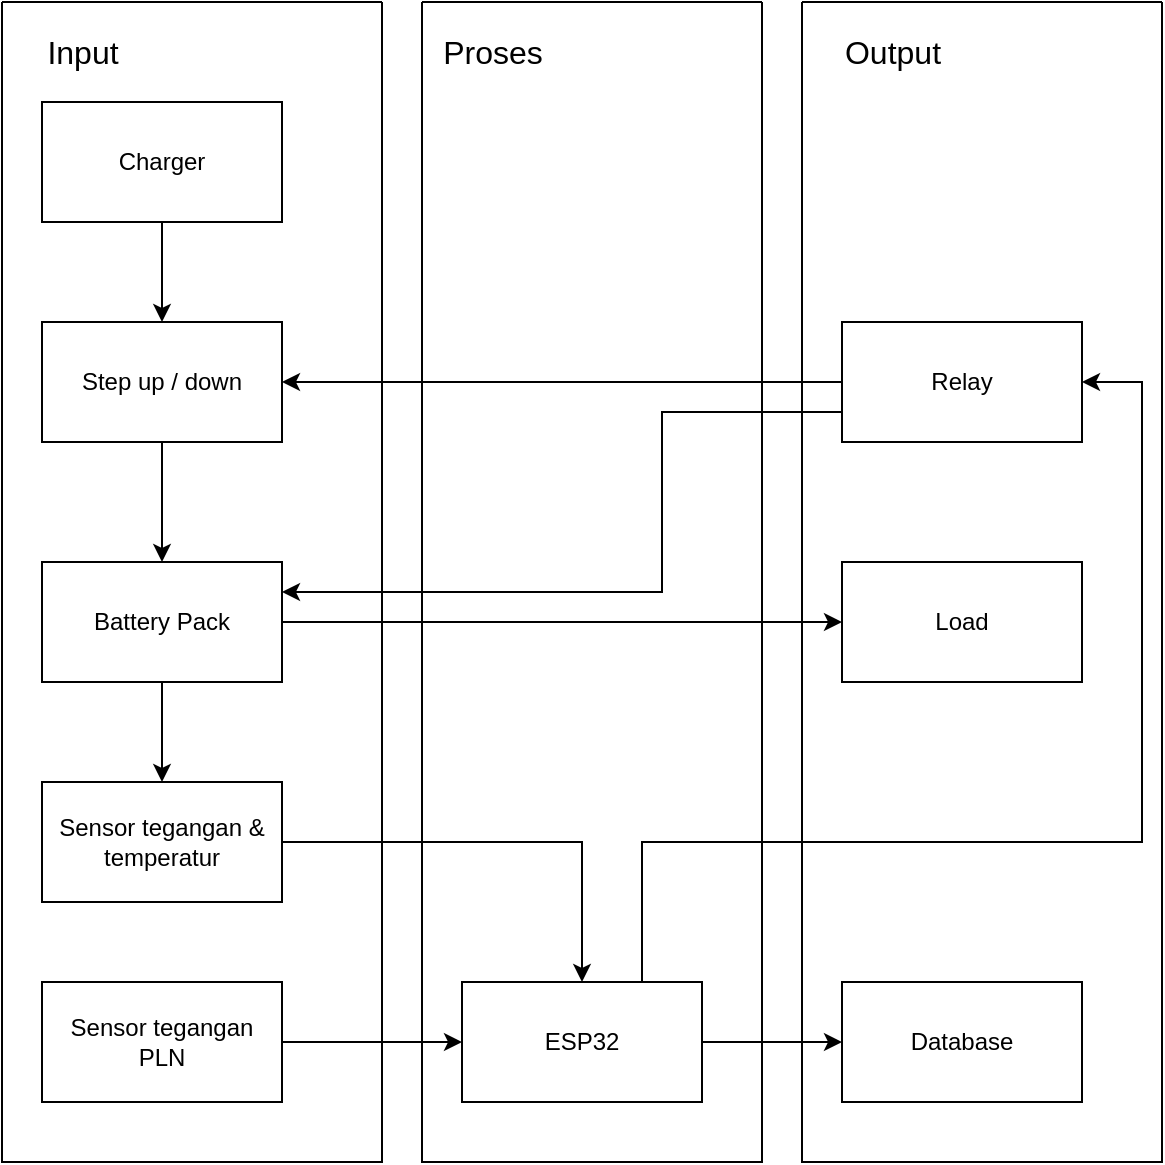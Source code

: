 <mxfile version="21.0.6" type="github">
  <diagram name="Page-1" id="BUAs6Dl8SAh3-mOi4Xi8">
    <mxGraphModel dx="880" dy="1584" grid="1" gridSize="10" guides="1" tooltips="1" connect="1" arrows="1" fold="1" page="1" pageScale="1" pageWidth="850" pageHeight="1100" math="0" shadow="0">
      <root>
        <mxCell id="0" />
        <mxCell id="1" parent="0" />
        <mxCell id="7erlhkqWnkTEHRErr0Er-7" value="" style="edgeStyle=orthogonalEdgeStyle;rounded=0;orthogonalLoop=1;jettySize=auto;html=1;" edge="1" parent="1" source="c9DYXGlkIHO3AR9IcxED-1" target="c9DYXGlkIHO3AR9IcxED-3">
          <mxGeometry relative="1" as="geometry" />
        </mxCell>
        <mxCell id="c9DYXGlkIHO3AR9IcxED-1" value="Charger" style="rounded=0;whiteSpace=wrap;html=1;" parent="1" vertex="1">
          <mxGeometry x="260" y="-30" width="120" height="60" as="geometry" />
        </mxCell>
        <mxCell id="7erlhkqWnkTEHRErr0Er-14" value="" style="edgeStyle=orthogonalEdgeStyle;rounded=0;orthogonalLoop=1;jettySize=auto;html=1;" edge="1" parent="1" source="c9DYXGlkIHO3AR9IcxED-3" target="c9DYXGlkIHO3AR9IcxED-10">
          <mxGeometry relative="1" as="geometry" />
        </mxCell>
        <mxCell id="c9DYXGlkIHO3AR9IcxED-3" value="Step up / down" style="rounded=0;whiteSpace=wrap;html=1;" parent="1" vertex="1">
          <mxGeometry x="260" y="80" width="120" height="60" as="geometry" />
        </mxCell>
        <mxCell id="7erlhkqWnkTEHRErr0Er-9" value="" style="edgeStyle=orthogonalEdgeStyle;rounded=0;orthogonalLoop=1;jettySize=auto;html=1;" edge="1" parent="1" source="c9DYXGlkIHO3AR9IcxED-10" target="c9DYXGlkIHO3AR9IcxED-13">
          <mxGeometry relative="1" as="geometry" />
        </mxCell>
        <mxCell id="7erlhkqWnkTEHRErr0Er-27" value="" style="edgeStyle=orthogonalEdgeStyle;rounded=0;orthogonalLoop=1;jettySize=auto;html=1;" edge="1" parent="1" source="c9DYXGlkIHO3AR9IcxED-10" target="c9DYXGlkIHO3AR9IcxED-27">
          <mxGeometry relative="1" as="geometry" />
        </mxCell>
        <mxCell id="c9DYXGlkIHO3AR9IcxED-10" value="Battery Pack" style="rounded=0;whiteSpace=wrap;html=1;" parent="1" vertex="1">
          <mxGeometry x="260" y="200" width="120" height="60" as="geometry" />
        </mxCell>
        <mxCell id="7erlhkqWnkTEHRErr0Er-24" value="" style="edgeStyle=orthogonalEdgeStyle;rounded=0;orthogonalLoop=1;jettySize=auto;html=1;entryX=0.5;entryY=0;entryDx=0;entryDy=0;" edge="1" parent="1" source="c9DYXGlkIHO3AR9IcxED-13" target="c9DYXGlkIHO3AR9IcxED-15">
          <mxGeometry relative="1" as="geometry">
            <mxPoint x="460" y="340" as="targetPoint" />
          </mxGeometry>
        </mxCell>
        <mxCell id="c9DYXGlkIHO3AR9IcxED-13" value="Sensor tegangan &amp;amp; temperatur" style="rounded=0;whiteSpace=wrap;html=1;" parent="1" vertex="1">
          <mxGeometry x="260" y="310" width="120" height="60" as="geometry" />
        </mxCell>
        <mxCell id="7erlhkqWnkTEHRErr0Er-33" value="" style="edgeStyle=orthogonalEdgeStyle;rounded=0;orthogonalLoop=1;jettySize=auto;html=1;" edge="1" parent="1" source="c9DYXGlkIHO3AR9IcxED-15" target="c9DYXGlkIHO3AR9IcxED-17">
          <mxGeometry relative="1" as="geometry" />
        </mxCell>
        <mxCell id="c9DYXGlkIHO3AR9IcxED-15" value="ESP32" style="rounded=0;whiteSpace=wrap;html=1;" parent="1" vertex="1">
          <mxGeometry x="470" y="410" width="120" height="60" as="geometry" />
        </mxCell>
        <mxCell id="c9DYXGlkIHO3AR9IcxED-17" value="Database" style="rounded=0;whiteSpace=wrap;html=1;" parent="1" vertex="1">
          <mxGeometry x="660" y="410" width="120" height="60" as="geometry" />
        </mxCell>
        <mxCell id="c9DYXGlkIHO3AR9IcxED-27" value="Load" style="rounded=0;whiteSpace=wrap;html=1;" parent="1" vertex="1">
          <mxGeometry x="660" y="200" width="120" height="60" as="geometry" />
        </mxCell>
        <mxCell id="7erlhkqWnkTEHRErr0Er-22" value="" style="edgeStyle=orthogonalEdgeStyle;rounded=0;orthogonalLoop=1;jettySize=auto;html=1;" edge="1" parent="1" source="7erlhkqWnkTEHRErr0Er-4" target="c9DYXGlkIHO3AR9IcxED-15">
          <mxGeometry relative="1" as="geometry" />
        </mxCell>
        <mxCell id="7erlhkqWnkTEHRErr0Er-4" value="Sensor tegangan PLN" style="rounded=0;whiteSpace=wrap;html=1;" vertex="1" parent="1">
          <mxGeometry x="260" y="410" width="120" height="60" as="geometry" />
        </mxCell>
        <mxCell id="7erlhkqWnkTEHRErr0Er-30" value="" style="edgeStyle=orthogonalEdgeStyle;rounded=0;orthogonalLoop=1;jettySize=auto;html=1;entryX=1;entryY=0.5;entryDx=0;entryDy=0;" edge="1" parent="1" source="7erlhkqWnkTEHRErr0Er-15" target="c9DYXGlkIHO3AR9IcxED-3">
          <mxGeometry relative="1" as="geometry">
            <mxPoint x="550" y="110" as="targetPoint" />
          </mxGeometry>
        </mxCell>
        <mxCell id="7erlhkqWnkTEHRErr0Er-15" value="Relay" style="rounded=0;whiteSpace=wrap;html=1;" vertex="1" parent="1">
          <mxGeometry x="660" y="80" width="120" height="60" as="geometry" />
        </mxCell>
        <mxCell id="7erlhkqWnkTEHRErr0Er-28" value="" style="endArrow=classic;html=1;rounded=0;exitX=0.75;exitY=0;exitDx=0;exitDy=0;entryX=1;entryY=0.5;entryDx=0;entryDy=0;" edge="1" parent="1" source="c9DYXGlkIHO3AR9IcxED-15" target="7erlhkqWnkTEHRErr0Er-15">
          <mxGeometry width="50" height="50" relative="1" as="geometry">
            <mxPoint x="550" y="360" as="sourcePoint" />
            <mxPoint x="600" y="310" as="targetPoint" />
            <Array as="points">
              <mxPoint x="560" y="340" />
              <mxPoint x="810" y="340" />
              <mxPoint x="810" y="110" />
            </Array>
          </mxGeometry>
        </mxCell>
        <mxCell id="7erlhkqWnkTEHRErr0Er-31" value="" style="endArrow=classic;html=1;rounded=0;entryX=1;entryY=0.25;entryDx=0;entryDy=0;exitX=0;exitY=0.75;exitDx=0;exitDy=0;" edge="1" parent="1" source="7erlhkqWnkTEHRErr0Er-15" target="c9DYXGlkIHO3AR9IcxED-10">
          <mxGeometry width="50" height="50" relative="1" as="geometry">
            <mxPoint x="540" y="180" as="sourcePoint" />
            <mxPoint x="590" y="130" as="targetPoint" />
            <Array as="points">
              <mxPoint x="570" y="125" />
              <mxPoint x="570" y="215" />
            </Array>
          </mxGeometry>
        </mxCell>
        <mxCell id="7erlhkqWnkTEHRErr0Er-37" value="" style="swimlane;startSize=0;" vertex="1" parent="1">
          <mxGeometry x="240" y="-80" width="190" height="580" as="geometry">
            <mxRectangle x="240" y="-80" width="50" height="40" as="alternateBounds" />
          </mxGeometry>
        </mxCell>
        <mxCell id="7erlhkqWnkTEHRErr0Er-44" value="Input" style="text;html=1;align=center;verticalAlign=middle;resizable=0;points=[];autosize=1;strokeColor=none;fillColor=none;fontSize=16;" vertex="1" parent="7erlhkqWnkTEHRErr0Er-37">
          <mxGeometry x="10" y="10" width="60" height="30" as="geometry" />
        </mxCell>
        <mxCell id="7erlhkqWnkTEHRErr0Er-38" value="" style="swimlane;startSize=0;" vertex="1" parent="1">
          <mxGeometry x="450" y="-80" width="170" height="580" as="geometry">
            <mxRectangle x="450" y="-50" width="50" height="40" as="alternateBounds" />
          </mxGeometry>
        </mxCell>
        <mxCell id="7erlhkqWnkTEHRErr0Er-41" value="Proses" style="text;html=1;align=center;verticalAlign=middle;resizable=0;points=[];autosize=1;strokeColor=none;fillColor=none;fontSize=16;" vertex="1" parent="7erlhkqWnkTEHRErr0Er-38">
          <mxGeometry y="10" width="70" height="30" as="geometry" />
        </mxCell>
        <mxCell id="7erlhkqWnkTEHRErr0Er-39" value="" style="swimlane;startSize=0;" vertex="1" parent="1">
          <mxGeometry x="640" y="-80" width="180" height="580" as="geometry">
            <mxRectangle x="640" y="-50" width="50" height="40" as="alternateBounds" />
          </mxGeometry>
        </mxCell>
        <mxCell id="7erlhkqWnkTEHRErr0Er-42" value="Output" style="text;html=1;align=center;verticalAlign=middle;resizable=0;points=[];autosize=1;strokeColor=none;fillColor=none;fontSize=16;" vertex="1" parent="7erlhkqWnkTEHRErr0Er-39">
          <mxGeometry x="10" y="10" width="70" height="30" as="geometry" />
        </mxCell>
      </root>
    </mxGraphModel>
  </diagram>
</mxfile>
